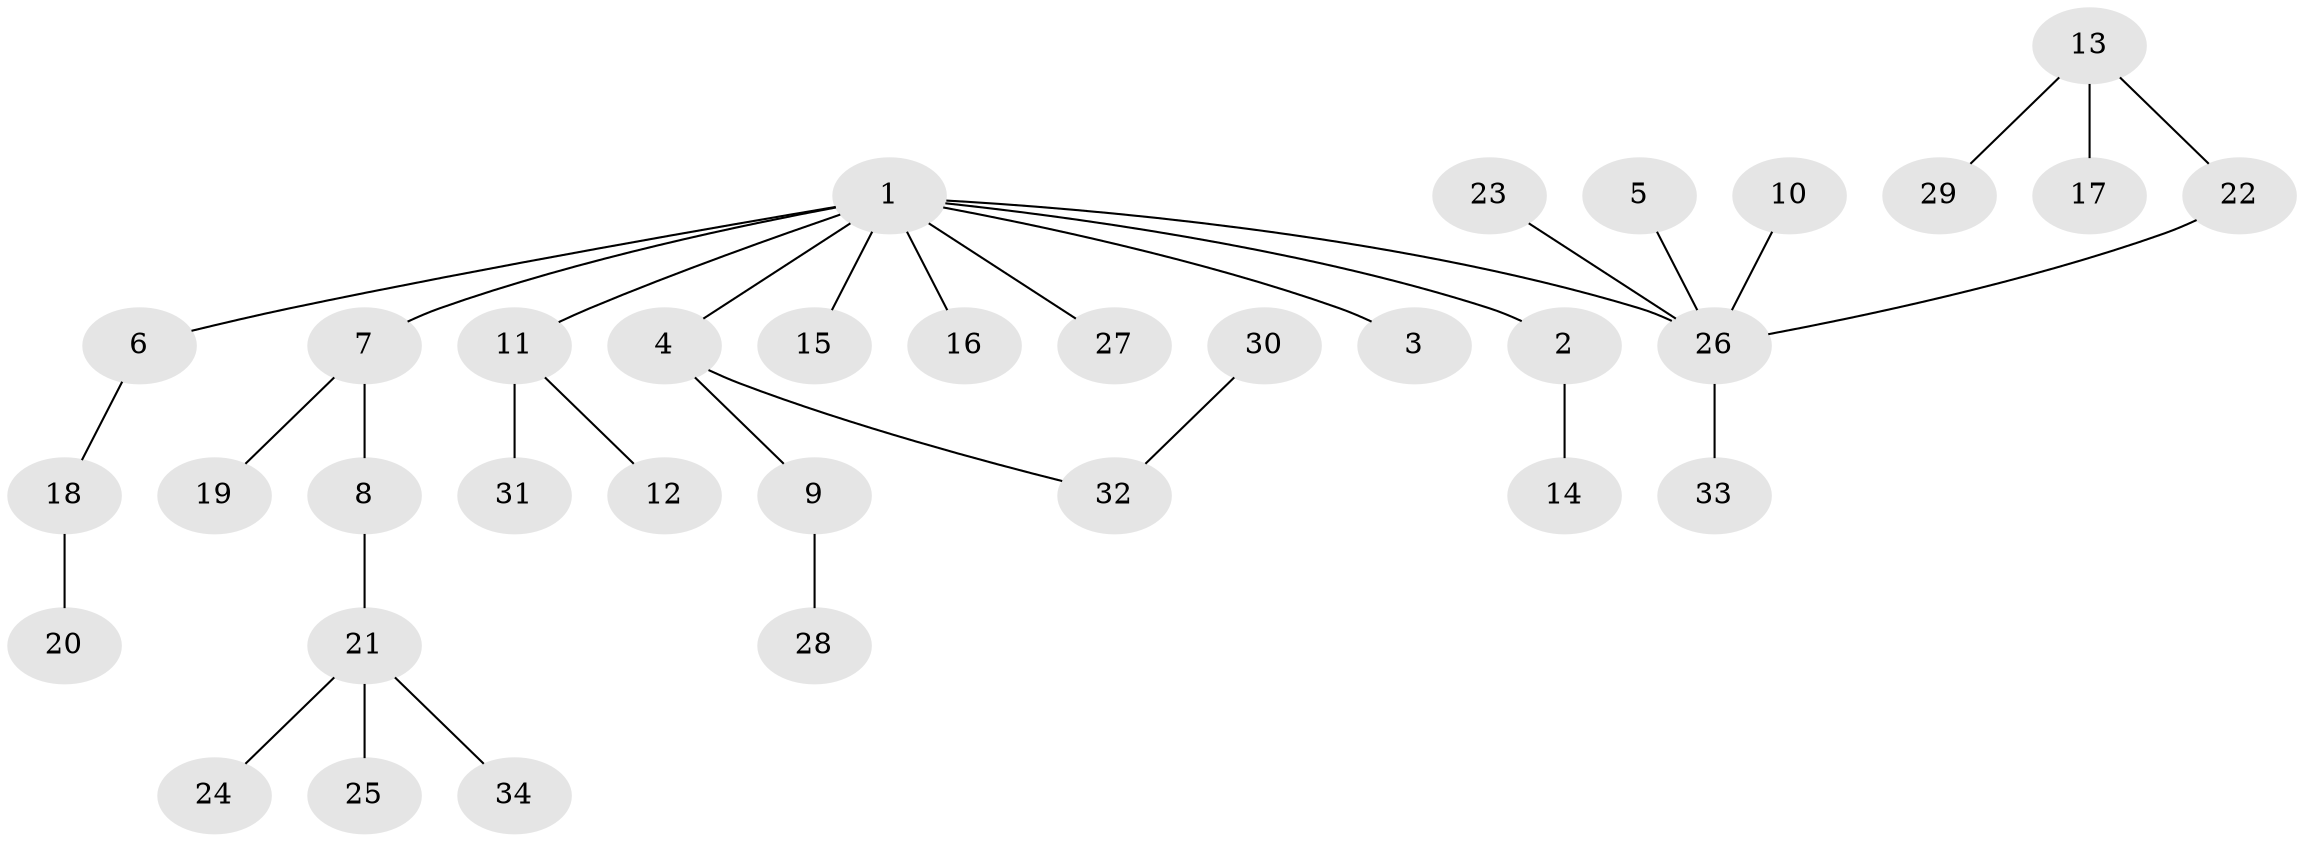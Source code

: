 // original degree distribution, {7: 0.029850746268656716, 5: 0.014925373134328358, 2: 0.26865671641791045, 3: 0.208955223880597, 1: 0.4626865671641791, 4: 0.014925373134328358}
// Generated by graph-tools (version 1.1) at 2025/50/03/09/25 03:50:23]
// undirected, 34 vertices, 33 edges
graph export_dot {
graph [start="1"]
  node [color=gray90,style=filled];
  1;
  2;
  3;
  4;
  5;
  6;
  7;
  8;
  9;
  10;
  11;
  12;
  13;
  14;
  15;
  16;
  17;
  18;
  19;
  20;
  21;
  22;
  23;
  24;
  25;
  26;
  27;
  28;
  29;
  30;
  31;
  32;
  33;
  34;
  1 -- 2 [weight=1.0];
  1 -- 3 [weight=1.0];
  1 -- 4 [weight=1.0];
  1 -- 6 [weight=1.0];
  1 -- 7 [weight=1.0];
  1 -- 11 [weight=1.0];
  1 -- 15 [weight=1.0];
  1 -- 16 [weight=1.0];
  1 -- 26 [weight=1.0];
  1 -- 27 [weight=1.0];
  2 -- 14 [weight=1.0];
  4 -- 9 [weight=1.0];
  4 -- 32 [weight=1.0];
  5 -- 26 [weight=1.0];
  6 -- 18 [weight=1.0];
  7 -- 8 [weight=1.0];
  7 -- 19 [weight=1.0];
  8 -- 21 [weight=1.0];
  9 -- 28 [weight=1.0];
  10 -- 26 [weight=1.0];
  11 -- 12 [weight=1.0];
  11 -- 31 [weight=1.0];
  13 -- 17 [weight=1.0];
  13 -- 22 [weight=1.0];
  13 -- 29 [weight=1.0];
  18 -- 20 [weight=1.0];
  21 -- 24 [weight=1.0];
  21 -- 25 [weight=1.0];
  21 -- 34 [weight=1.0];
  22 -- 26 [weight=1.0];
  23 -- 26 [weight=1.0];
  26 -- 33 [weight=1.0];
  30 -- 32 [weight=1.0];
}
